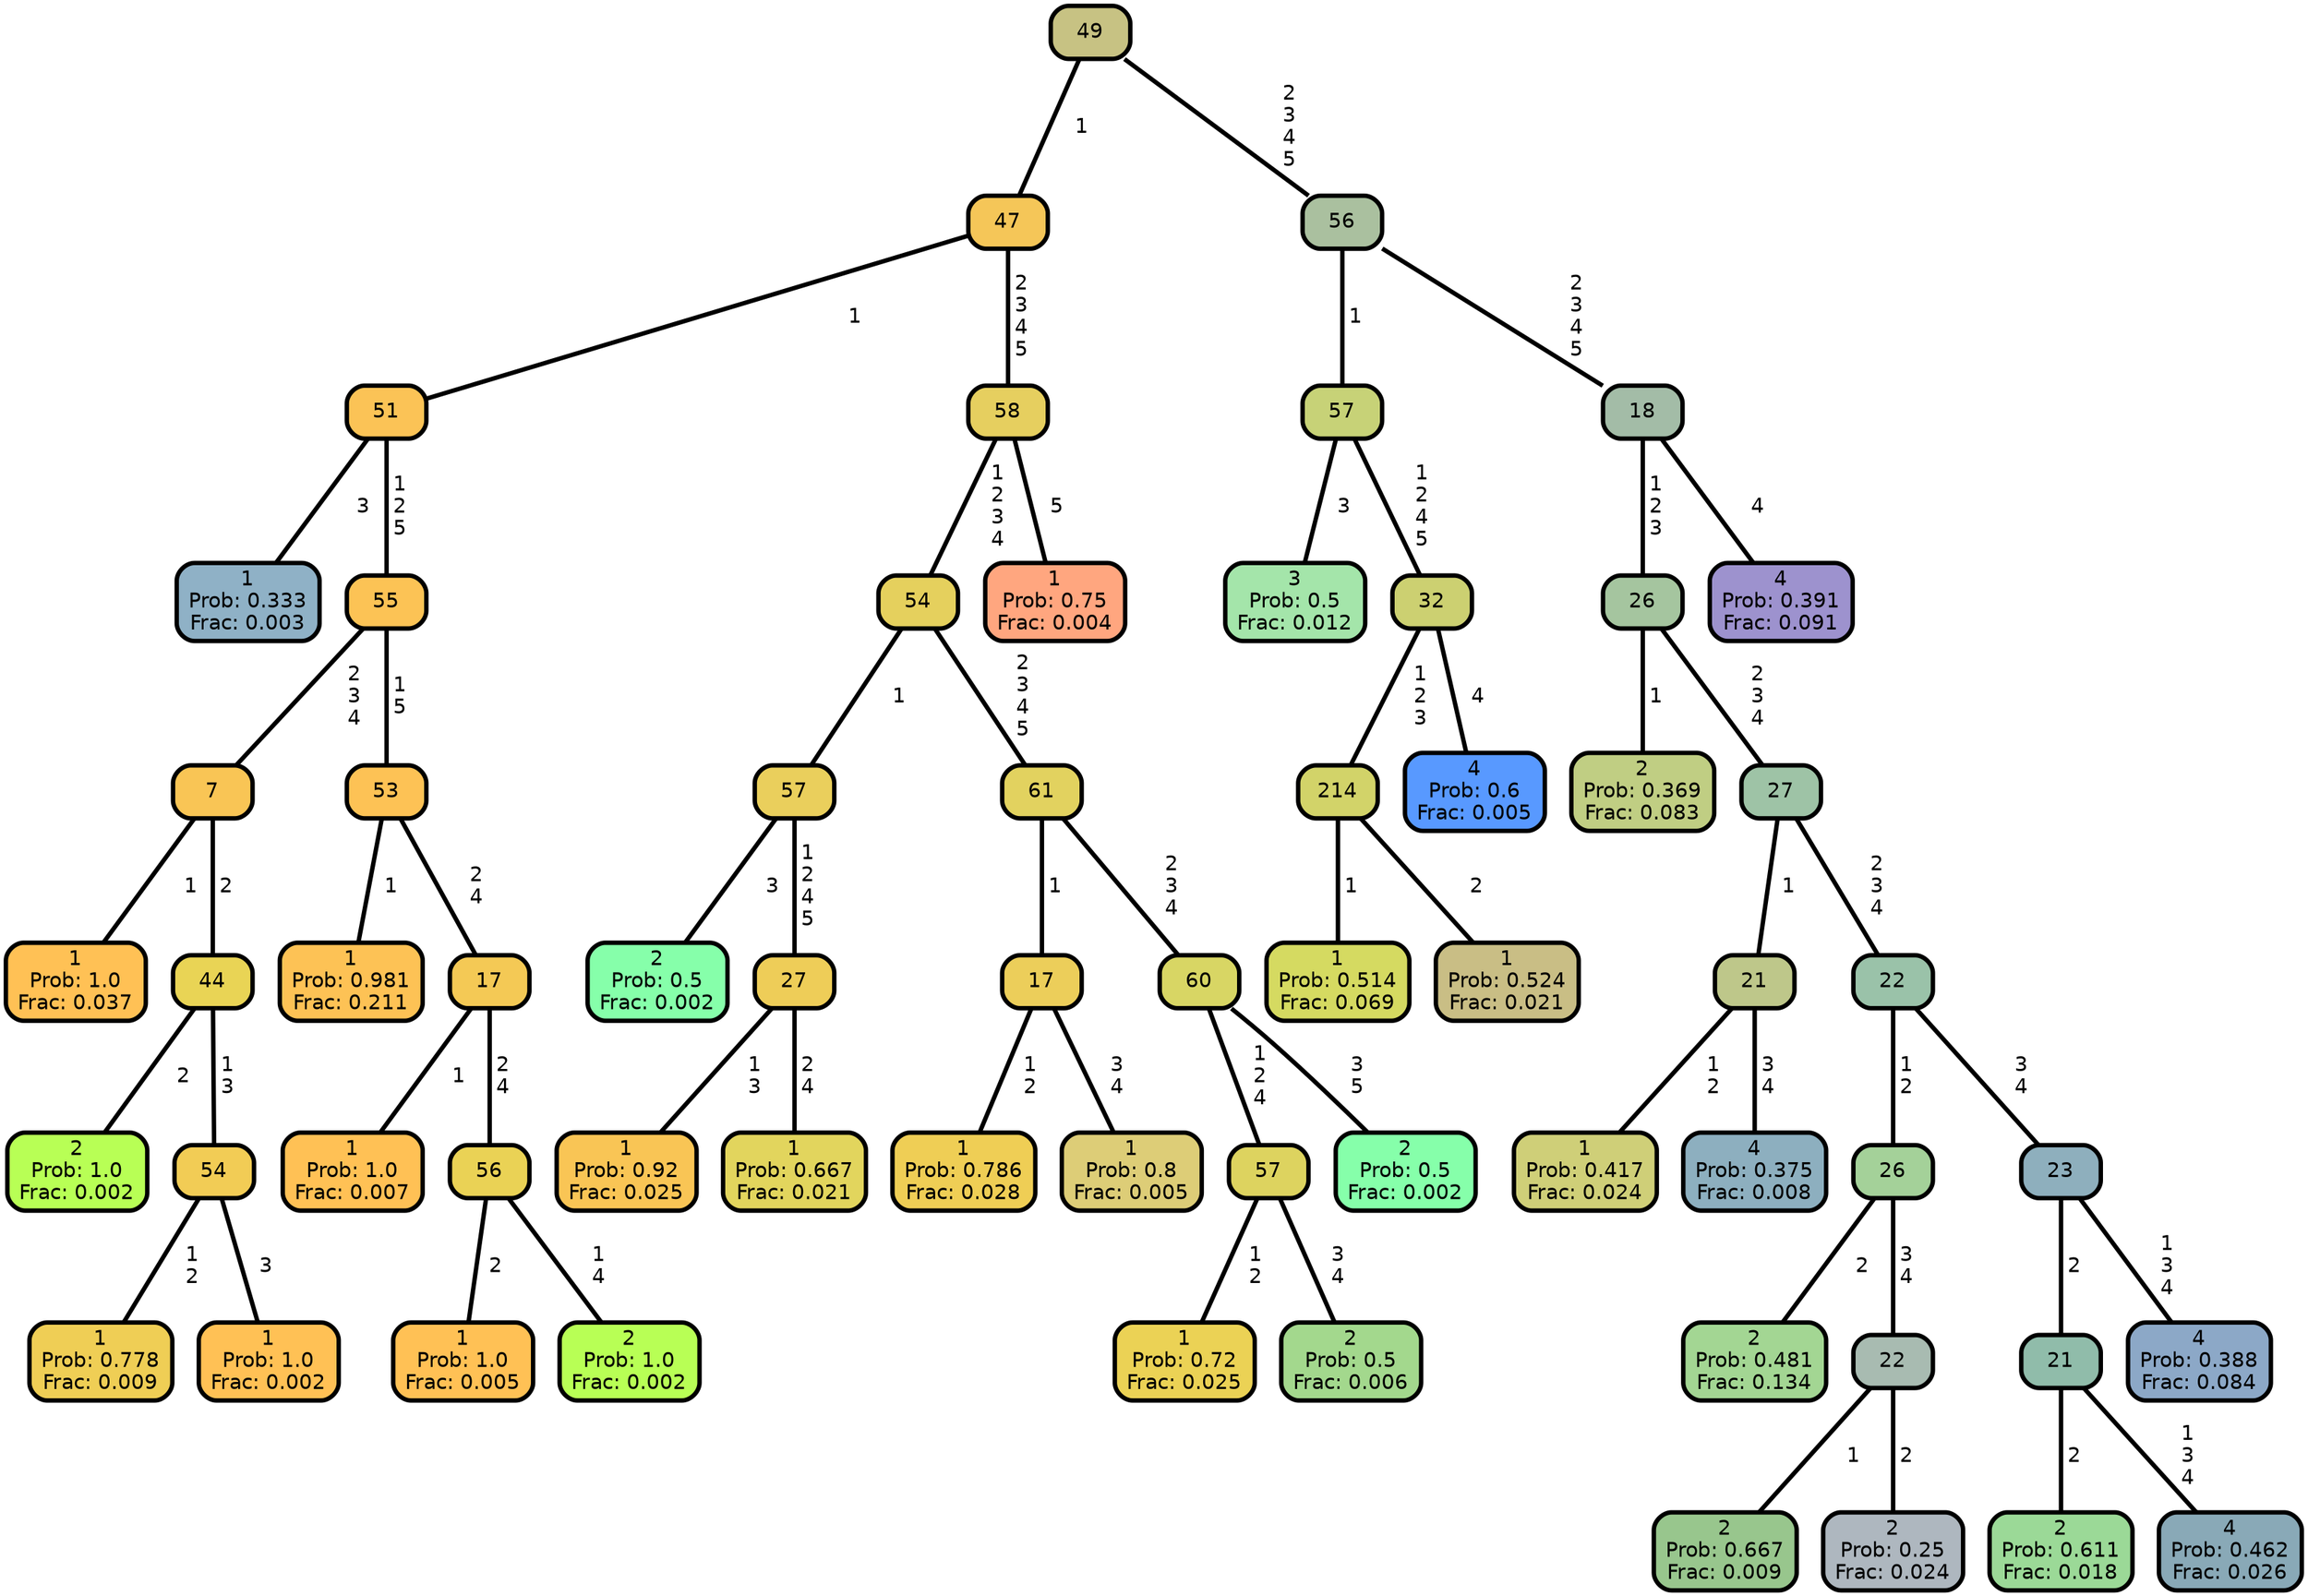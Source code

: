 graph Tree {
node [shape=box, style="filled, rounded",color="black",penwidth="3",fontcolor="black",                 fontname=helvetica] ;
graph [ranksep="0 equally", splines=straight,                 bgcolor=transparent, dpi=200] ;
edge [fontname=helvetica, color=black] ;
0 [label="1
Prob: 0.333
Frac: 0.003", fillcolor="#8fb1c6"] ;
1 [label="51", fillcolor="#fbc356"] ;
2 [label="1
Prob: 1.0
Frac: 0.037", fillcolor="#ffc155"] ;
3 [label="7", fillcolor="#f9c555"] ;
4 [label="2
Prob: 1.0
Frac: 0.002", fillcolor="#b8ff55"] ;
5 [label="44", fillcolor="#e9d455"] ;
6 [label="1
Prob: 0.778
Frac: 0.009", fillcolor="#efce55"] ;
7 [label="54", fillcolor="#f2cc55"] ;
8 [label="1
Prob: 1.0
Frac: 0.002", fillcolor="#ffc155"] ;
9 [label="55", fillcolor="#fcc355"] ;
10 [label="1
Prob: 0.981
Frac: 0.211", fillcolor="#fdc255"] ;
11 [label="53", fillcolor="#fdc255"] ;
12 [label="1
Prob: 1.0
Frac: 0.007", fillcolor="#ffc155"] ;
13 [label="17", fillcolor="#f4c955"] ;
14 [label="1
Prob: 1.0
Frac: 0.005", fillcolor="#ffc155"] ;
15 [label="56", fillcolor="#ead255"] ;
16 [label="2
Prob: 1.0
Frac: 0.002", fillcolor="#b8ff55"] ;
17 [label="47", fillcolor="#f5c658"] ;
18 [label="2
Prob: 0.5
Frac: 0.002", fillcolor="#86ffaa"] ;
19 [label="57", fillcolor="#eacf5c"] ;
20 [label="1
Prob: 0.92
Frac: 0.025", fillcolor="#f9c555"] ;
21 [label="27", fillcolor="#eecd58"] ;
22 [label="1
Prob: 0.667
Frac: 0.021", fillcolor="#e2d55d"] ;
23 [label="54", fillcolor="#e5d05d"] ;
24 [label="1
Prob: 0.786
Frac: 0.028", fillcolor="#efce55"] ;
25 [label="17", fillcolor="#ecce5a"] ;
26 [label="1
Prob: 0.8
Frac: 0.005", fillcolor="#ddcd77"] ;
27 [label="61", fillcolor="#e2d25f"] ;
28 [label="1
Prob: 0.72
Frac: 0.025", fillcolor="#ebd255"] ;
29 [label="57", fillcolor="#ddd35f"] ;
30 [label="2
Prob: 0.5
Frac: 0.006", fillcolor="#a3d88d"] ;
31 [label="60", fillcolor="#d8d664"] ;
32 [label="2
Prob: 0.5
Frac: 0.002", fillcolor="#86ffaa"] ;
33 [label="58", fillcolor="#e6cf5f"] ;
34 [label="1
Prob: 0.75
Frac: 0.004", fillcolor="#ffa67f"] ;
35 [label="49", fillcolor="#c7c283"] ;
36 [label="3
Prob: 0.5
Frac: 0.012", fillcolor="#a4e5aa"] ;
37 [label="57", fillcolor="#c7d277"] ;
38 [label="1
Prob: 0.514
Frac: 0.069", fillcolor="#d5da61"] ;
39 [label="214", fillcolor="#d2d369"] ;
40 [label="1
Prob: 0.524
Frac: 0.021", fillcolor="#c9be85"] ;
41 [label="32", fillcolor="#ccd071"] ;
42 [label="4
Prob: 0.6
Frac: 0.005", fillcolor="#5899ff"] ;
43 [label="56", fillcolor="#aac09f"] ;
44 [label="2
Prob: 0.369
Frac: 0.083", fillcolor="#c0ce83"] ;
45 [label="26", fillcolor="#a5c59f"] ;
46 [label="1
Prob: 0.417
Frac: 0.024", fillcolor="#cfcf78"] ;
47 [label="21", fillcolor="#bec78a"] ;
48 [label="4
Prob: 0.375
Frac: 0.008", fillcolor="#8dafbf"] ;
49 [label="27", fillcolor="#9ec3a6"] ;
50 [label="2
Prob: 0.481
Frac: 0.134", fillcolor="#a3d693"] ;
51 [label="26", fillcolor="#a4d199"] ;
52 [label="2
Prob: 0.667
Frac: 0.009", fillcolor="#98c68d"] ;
53 [label="22", fillcolor="#a8bbb1"] ;
54 [label="2
Prob: 0.25
Frac: 0.024", fillcolor="#aeb7bf"] ;
55 [label="22", fillcolor="#9ac2a9"] ;
56 [label="2
Prob: 0.611
Frac: 0.018", fillcolor="#9bd997"] ;
57 [label="21", fillcolor="#90bcaa"] ;
58 [label="4
Prob: 0.462
Frac: 0.026", fillcolor="#89a9b7"] ;
59 [label="23", fillcolor="#8eafbd"] ;
60 [label="4
Prob: 0.388
Frac: 0.084", fillcolor="#8ca8c7"] ;
61 [label="18", fillcolor="#a3bca7"] ;
62 [label="4
Prob: 0.391
Frac: 0.091", fillcolor="#9d92ce"] ;
1 -- 0 [label=" 3",penwidth=3] ;
1 -- 9 [label=" 1\n 2\n 5",penwidth=3] ;
3 -- 2 [label=" 1",penwidth=3] ;
3 -- 5 [label=" 2",penwidth=3] ;
5 -- 4 [label=" 2",penwidth=3] ;
5 -- 7 [label=" 1\n 3",penwidth=3] ;
7 -- 6 [label=" 1\n 2",penwidth=3] ;
7 -- 8 [label=" 3",penwidth=3] ;
9 -- 3 [label=" 2\n 3\n 4",penwidth=3] ;
9 -- 11 [label=" 1\n 5",penwidth=3] ;
11 -- 10 [label=" 1",penwidth=3] ;
11 -- 13 [label=" 2\n 4",penwidth=3] ;
13 -- 12 [label=" 1",penwidth=3] ;
13 -- 15 [label=" 2\n 4",penwidth=3] ;
15 -- 14 [label=" 2",penwidth=3] ;
15 -- 16 [label=" 1\n 4",penwidth=3] ;
17 -- 1 [label=" 1",penwidth=3] ;
17 -- 33 [label=" 2\n 3\n 4\n 5",penwidth=3] ;
19 -- 18 [label=" 3",penwidth=3] ;
19 -- 21 [label=" 1\n 2\n 4\n 5",penwidth=3] ;
21 -- 20 [label=" 1\n 3",penwidth=3] ;
21 -- 22 [label=" 2\n 4",penwidth=3] ;
23 -- 19 [label=" 1",penwidth=3] ;
23 -- 27 [label=" 2\n 3\n 4\n 5",penwidth=3] ;
25 -- 24 [label=" 1\n 2",penwidth=3] ;
25 -- 26 [label=" 3\n 4",penwidth=3] ;
27 -- 25 [label=" 1",penwidth=3] ;
27 -- 31 [label=" 2\n 3\n 4",penwidth=3] ;
29 -- 28 [label=" 1\n 2",penwidth=3] ;
29 -- 30 [label=" 3\n 4",penwidth=3] ;
31 -- 29 [label=" 1\n 2\n 4",penwidth=3] ;
31 -- 32 [label=" 3\n 5",penwidth=3] ;
33 -- 23 [label=" 1\n 2\n 3\n 4",penwidth=3] ;
33 -- 34 [label=" 5",penwidth=3] ;
35 -- 17 [label=" 1",penwidth=3] ;
35 -- 43 [label=" 2\n 3\n 4\n 5",penwidth=3] ;
37 -- 36 [label=" 3",penwidth=3] ;
37 -- 41 [label=" 1\n 2\n 4\n 5",penwidth=3] ;
39 -- 38 [label=" 1",penwidth=3] ;
39 -- 40 [label=" 2",penwidth=3] ;
41 -- 39 [label=" 1\n 2\n 3",penwidth=3] ;
41 -- 42 [label=" 4",penwidth=3] ;
43 -- 37 [label=" 1",penwidth=3] ;
43 -- 61 [label=" 2\n 3\n 4\n 5",penwidth=3] ;
45 -- 44 [label=" 1",penwidth=3] ;
45 -- 49 [label=" 2\n 3\n 4",penwidth=3] ;
47 -- 46 [label=" 1\n 2",penwidth=3] ;
47 -- 48 [label=" 3\n 4",penwidth=3] ;
49 -- 47 [label=" 1",penwidth=3] ;
49 -- 55 [label=" 2\n 3\n 4",penwidth=3] ;
51 -- 50 [label=" 2",penwidth=3] ;
51 -- 53 [label=" 3\n 4",penwidth=3] ;
53 -- 52 [label=" 1",penwidth=3] ;
53 -- 54 [label=" 2",penwidth=3] ;
55 -- 51 [label=" 1\n 2",penwidth=3] ;
55 -- 59 [label=" 3\n 4",penwidth=3] ;
57 -- 56 [label=" 2",penwidth=3] ;
57 -- 58 [label=" 1\n 3\n 4",penwidth=3] ;
59 -- 57 [label=" 2",penwidth=3] ;
59 -- 60 [label=" 1\n 3\n 4",penwidth=3] ;
61 -- 45 [label=" 1\n 2\n 3",penwidth=3] ;
61 -- 62 [label=" 4",penwidth=3] ;
{rank = same;}}